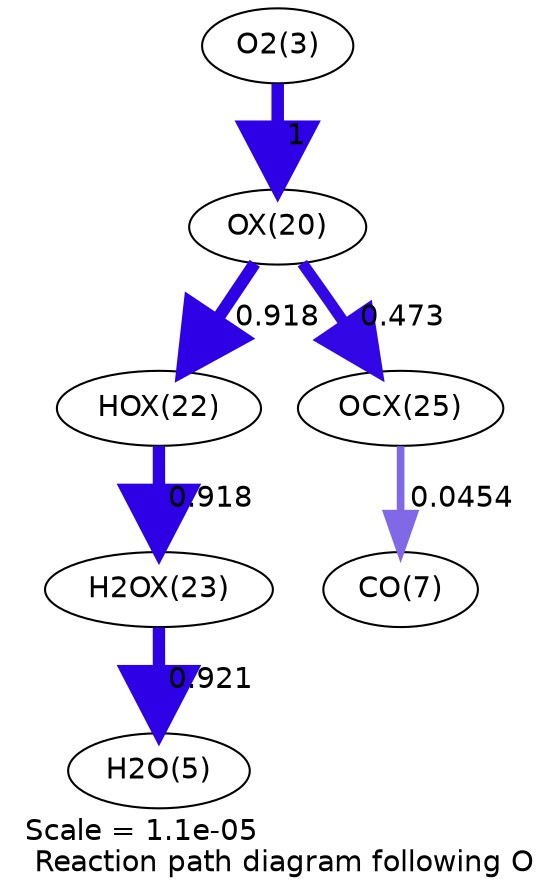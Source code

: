 digraph reaction_paths {
center=1;
s5 -> s23[fontname="Helvetica", penwidth=6, arrowsize=3, color="0.7, 1.5, 0.9"
, label=" 1"];
s23 -> s25[fontname="Helvetica", penwidth=5.94, arrowsize=2.97, color="0.7, 1.42, 0.9"
, label=" 0.918"];
s23 -> s28[fontname="Helvetica", penwidth=5.43, arrowsize=2.72, color="0.7, 0.973, 0.9"
, label=" 0.473"];
s25 -> s26[fontname="Helvetica", penwidth=5.94, arrowsize=2.97, color="0.7, 1.42, 0.9"
, label=" 0.918"];
s26 -> s7[fontname="Helvetica", penwidth=5.94, arrowsize=2.97, color="0.7, 1.42, 0.9"
, label=" 0.921"];
s28 -> s9[fontname="Helvetica", penwidth=3.67, arrowsize=1.83, color="0.7, 0.545, 0.9"
, label=" 0.0454"];
s5 [ fontname="Helvetica", label="O2(3)"];
s7 [ fontname="Helvetica", label="H2O(5)"];
s9 [ fontname="Helvetica", label="CO(7)"];
s23 [ fontname="Helvetica", label="OX(20)"];
s25 [ fontname="Helvetica", label="HOX(22)"];
s26 [ fontname="Helvetica", label="H2OX(23)"];
s28 [ fontname="Helvetica", label="OCX(25)"];
 label = "Scale = 1.1e-05\l Reaction path diagram following O";
 fontname = "Helvetica";
}
